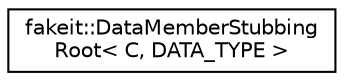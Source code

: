 digraph "Graphical Class Hierarchy"
{
  edge [fontname="Helvetica",fontsize="10",labelfontname="Helvetica",labelfontsize="10"];
  node [fontname="Helvetica",fontsize="10",shape=record];
  rankdir="LR";
  Node1 [label="fakeit::DataMemberStubbing\lRoot\< C, DATA_TYPE \>",height=0.2,width=0.4,color="black", fillcolor="white", style="filled",URL="$de/d2b/classfakeit_1_1DataMemberStubbingRoot.html"];
}
